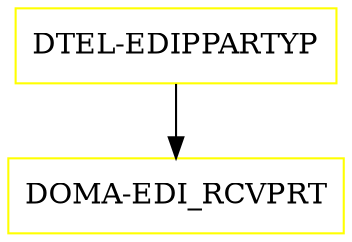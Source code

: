 digraph G {
  "DTEL-EDIPPARTYP" [shape=box,color=yellow];
  "DOMA-EDI_RCVPRT" [shape=box,color=yellow,URL="./DOMA_EDI_RCVPRT.html"];
  "DTEL-EDIPPARTYP" -> "DOMA-EDI_RCVPRT";
}
